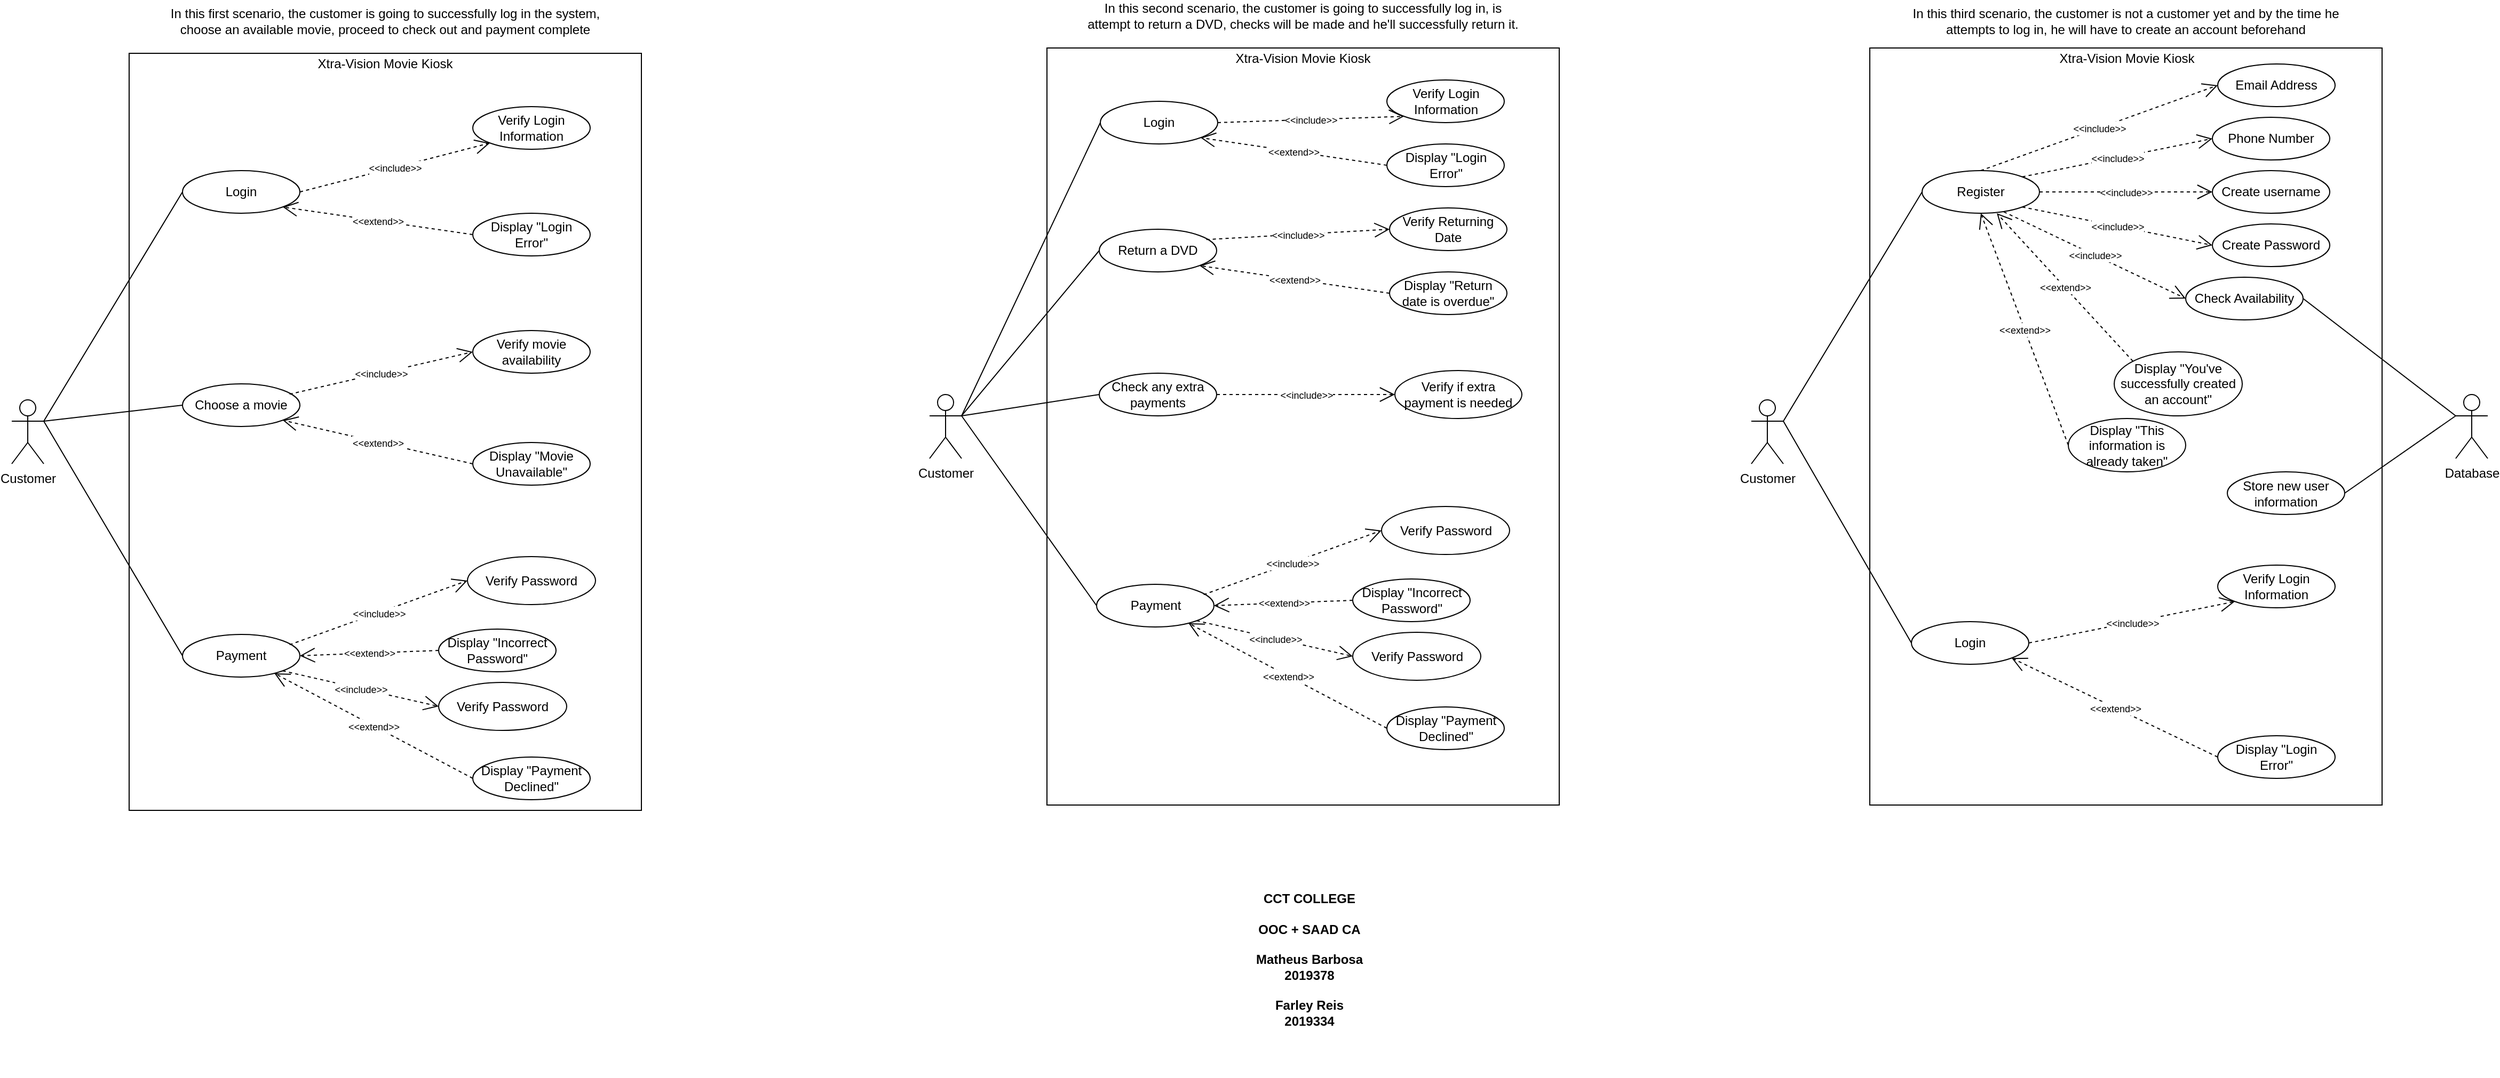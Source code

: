 <mxfile version="14.6.6" type="github">
  <diagram id="GSbtZA4g-qq83qLWa8c-" name="Page-1">
    <mxGraphModel dx="2460" dy="1055" grid="1" gridSize="10" guides="1" tooltips="1" connect="1" arrows="1" fold="1" page="1" pageScale="1" pageWidth="827" pageHeight="1169" math="0" shadow="0">
      <root>
        <mxCell id="0" />
        <mxCell id="1" parent="0" />
        <mxCell id="bRFW5w9SixU7F26I9VoL-3" value="Customer" style="shape=umlActor;verticalLabelPosition=bottom;verticalAlign=top;html=1;" parent="1" vertex="1">
          <mxGeometry x="30" y="415" width="30" height="60" as="geometry" />
        </mxCell>
        <mxCell id="bRFW5w9SixU7F26I9VoL-4" value="" style="html=1;" parent="1" vertex="1">
          <mxGeometry x="140" y="90" width="480" height="710" as="geometry" />
        </mxCell>
        <mxCell id="bRFW5w9SixU7F26I9VoL-5" value="Xtra-Vision Movie Kiosk" style="text;html=1;strokeColor=none;fillColor=none;align=center;verticalAlign=middle;whiteSpace=wrap;rounded=0;" parent="1" vertex="1">
          <mxGeometry x="310" y="90" width="140" height="20" as="geometry" />
        </mxCell>
        <mxCell id="bRFW5w9SixU7F26I9VoL-14" value="Login" style="ellipse;whiteSpace=wrap;html=1;" parent="1" vertex="1">
          <mxGeometry x="190" y="200" width="110" height="40" as="geometry" />
        </mxCell>
        <mxCell id="bRFW5w9SixU7F26I9VoL-16" value="" style="endArrow=none;html=1;exitX=1;exitY=0.333;exitDx=0;exitDy=0;exitPerimeter=0;entryX=0;entryY=0.5;entryDx=0;entryDy=0;" parent="1" source="bRFW5w9SixU7F26I9VoL-3" target="bRFW5w9SixU7F26I9VoL-14" edge="1">
          <mxGeometry width="50" height="50" relative="1" as="geometry">
            <mxPoint x="180" y="460" as="sourcePoint" />
            <mxPoint x="230" y="410" as="targetPoint" />
          </mxGeometry>
        </mxCell>
        <mxCell id="bRFW5w9SixU7F26I9VoL-17" value="In this first scenario, the customer is going to successfully log in the system, choose an available movie, proceed to check out and payment complete" style="text;html=1;strokeColor=none;fillColor=none;align=center;verticalAlign=middle;whiteSpace=wrap;rounded=0;" parent="1" vertex="1">
          <mxGeometry x="175" y="50" width="410" height="20" as="geometry" />
        </mxCell>
        <mxCell id="GHbrankDpIzT7OIczr11-1" value="Display &quot;Login Error&quot;" style="ellipse;whiteSpace=wrap;html=1;" parent="1" vertex="1">
          <mxGeometry x="462" y="240" width="110" height="40" as="geometry" />
        </mxCell>
        <mxCell id="GHbrankDpIzT7OIczr11-2" value="Verify Login Information" style="ellipse;whiteSpace=wrap;html=1;" parent="1" vertex="1">
          <mxGeometry x="462" y="140" width="110" height="40" as="geometry" />
        </mxCell>
        <mxCell id="GHbrankDpIzT7OIczr11-3" value="&lt;font style=&quot;font-size: 9px&quot;&gt;&amp;lt;&amp;lt;include&amp;gt;&amp;gt;&lt;/font&gt;" style="endArrow=open;endSize=12;dashed=1;html=1;exitX=1;exitY=0.5;exitDx=0;exitDy=0;entryX=0;entryY=1;entryDx=0;entryDy=0;" parent="1" source="bRFW5w9SixU7F26I9VoL-14" target="GHbrankDpIzT7OIczr11-2" edge="1">
          <mxGeometry width="160" relative="1" as="geometry">
            <mxPoint x="320" y="220" as="sourcePoint" />
            <mxPoint x="480" y="219.5" as="targetPoint" />
          </mxGeometry>
        </mxCell>
        <mxCell id="GHbrankDpIzT7OIczr11-6" value="&lt;font style=&quot;font-size: 9px&quot;&gt;&amp;lt;&amp;lt;extend&amp;gt;&amp;gt;&lt;/font&gt;" style="endArrow=open;endSize=12;dashed=1;html=1;exitX=0;exitY=0.5;exitDx=0;exitDy=0;entryX=1;entryY=1;entryDx=0;entryDy=0;" parent="1" source="GHbrankDpIzT7OIczr11-1" target="bRFW5w9SixU7F26I9VoL-14" edge="1">
          <mxGeometry width="160" relative="1" as="geometry">
            <mxPoint x="760" y="370" as="sourcePoint" />
            <mxPoint x="900" y="410" as="targetPoint" />
          </mxGeometry>
        </mxCell>
        <mxCell id="GHbrankDpIzT7OIczr11-7" value="Choose a movie" style="ellipse;whiteSpace=wrap;html=1;" parent="1" vertex="1">
          <mxGeometry x="190" y="400" width="110" height="40" as="geometry" />
        </mxCell>
        <mxCell id="GHbrankDpIzT7OIczr11-8" value="Verify movie&lt;br&gt;availability" style="ellipse;whiteSpace=wrap;html=1;" parent="1" vertex="1">
          <mxGeometry x="462" y="350" width="110" height="40" as="geometry" />
        </mxCell>
        <mxCell id="GHbrankDpIzT7OIczr11-9" value="&lt;font style=&quot;font-size: 9px&quot;&gt;&amp;lt;&amp;lt;include&amp;gt;&amp;gt;&lt;/font&gt;" style="endArrow=open;endSize=12;dashed=1;html=1;exitX=0.912;exitY=0.242;exitDx=0;exitDy=0;entryX=0;entryY=0.5;entryDx=0;entryDy=0;exitPerimeter=0;" parent="1" source="GHbrankDpIzT7OIczr11-7" target="GHbrankDpIzT7OIczr11-8" edge="1">
          <mxGeometry width="160" relative="1" as="geometry">
            <mxPoint x="310.0" y="445.74" as="sourcePoint" />
            <mxPoint x="446.425" y="399.996" as="targetPoint" />
          </mxGeometry>
        </mxCell>
        <mxCell id="GHbrankDpIzT7OIczr11-10" value="Display &quot;Movie Unavailable&quot;" style="ellipse;whiteSpace=wrap;html=1;" parent="1" vertex="1">
          <mxGeometry x="462" y="455" width="110" height="40" as="geometry" />
        </mxCell>
        <mxCell id="GHbrankDpIzT7OIczr11-11" value="&lt;font style=&quot;font-size: 9px&quot;&gt;&amp;lt;&amp;lt;extend&amp;gt;&amp;gt;&lt;/font&gt;" style="endArrow=open;endSize=12;dashed=1;html=1;exitX=0;exitY=0.5;exitDx=0;exitDy=0;entryX=1;entryY=1;entryDx=0;entryDy=0;" parent="1" source="GHbrankDpIzT7OIczr11-10" target="GHbrankDpIzT7OIczr11-7" edge="1">
          <mxGeometry width="160" relative="1" as="geometry">
            <mxPoint x="413.11" y="477.93" as="sourcePoint" />
            <mxPoint x="277.001" y="452.072" as="targetPoint" />
          </mxGeometry>
        </mxCell>
        <mxCell id="GHbrankDpIzT7OIczr11-14" value="" style="endArrow=none;html=1;exitX=1;exitY=0.333;exitDx=0;exitDy=0;exitPerimeter=0;entryX=0;entryY=0.5;entryDx=0;entryDy=0;" parent="1" source="bRFW5w9SixU7F26I9VoL-3" target="GHbrankDpIzT7OIczr11-7" edge="1">
          <mxGeometry width="50" height="50" relative="1" as="geometry">
            <mxPoint x="370" y="320" as="sourcePoint" />
            <mxPoint x="420" y="270" as="targetPoint" />
          </mxGeometry>
        </mxCell>
        <mxCell id="GHbrankDpIzT7OIczr11-16" value="&lt;b&gt;CCT COLLEGE&lt;/b&gt;&lt;br&gt;&lt;br&gt;&lt;b&gt;OOC + SAAD CA&lt;/b&gt;&lt;br&gt;&lt;br&gt;&lt;b&gt;Matheus Barbosa 2019378&lt;/b&gt;&lt;br&gt;&lt;br&gt;&lt;b&gt;Farley Reis &lt;br&gt;2019334&lt;/b&gt;" style="text;html=1;strokeColor=none;fillColor=none;align=center;verticalAlign=middle;whiteSpace=wrap;rounded=0;" parent="1" vertex="1">
          <mxGeometry x="1171" y="830" width="150" height="220" as="geometry" />
        </mxCell>
        <mxCell id="GHbrankDpIzT7OIczr11-17" value="Payment" style="ellipse;whiteSpace=wrap;html=1;" parent="1" vertex="1">
          <mxGeometry x="190" y="635" width="110" height="40" as="geometry" />
        </mxCell>
        <mxCell id="GHbrankDpIzT7OIczr11-18" value="Verify Password" style="ellipse;whiteSpace=wrap;html=1;" parent="1" vertex="1">
          <mxGeometry x="457" y="562" width="120" height="45" as="geometry" />
        </mxCell>
        <mxCell id="GHbrankDpIzT7OIczr11-19" value="&lt;font style=&quot;font-size: 9px&quot;&gt;&amp;lt;&amp;lt;include&amp;gt;&amp;gt;&lt;/font&gt;" style="endArrow=open;endSize=12;dashed=1;html=1;exitX=0.912;exitY=0.242;exitDx=0;exitDy=0;entryX=0;entryY=0.5;entryDx=0;entryDy=0;exitPerimeter=0;" parent="1" source="GHbrankDpIzT7OIczr11-17" target="GHbrankDpIzT7OIczr11-18" edge="1">
          <mxGeometry width="160" relative="1" as="geometry">
            <mxPoint x="310.0" y="680.74" as="sourcePoint" />
            <mxPoint x="446.425" y="634.996" as="targetPoint" />
          </mxGeometry>
        </mxCell>
        <mxCell id="GHbrankDpIzT7OIczr11-20" value="Display &quot;Payment Declined&quot;" style="ellipse;whiteSpace=wrap;html=1;" parent="1" vertex="1">
          <mxGeometry x="462" y="750" width="110" height="40" as="geometry" />
        </mxCell>
        <mxCell id="GHbrankDpIzT7OIczr11-21" value="&lt;font style=&quot;font-size: 9px&quot;&gt;&amp;lt;&amp;lt;extend&amp;gt;&amp;gt;&lt;/font&gt;" style="endArrow=open;endSize=12;dashed=1;html=1;exitX=0;exitY=0.5;exitDx=0;exitDy=0;" parent="1" source="GHbrankDpIzT7OIczr11-20" target="GHbrankDpIzT7OIczr11-17" edge="1">
          <mxGeometry width="160" relative="1" as="geometry">
            <mxPoint x="413.11" y="712.93" as="sourcePoint" />
            <mxPoint x="277.001" y="687.072" as="targetPoint" />
          </mxGeometry>
        </mxCell>
        <mxCell id="GHbrankDpIzT7OIczr11-22" value="Verify Password" style="ellipse;whiteSpace=wrap;html=1;" parent="1" vertex="1">
          <mxGeometry x="430" y="680" width="120" height="45" as="geometry" />
        </mxCell>
        <mxCell id="GHbrankDpIzT7OIczr11-23" value="Display &quot;Incorrect&lt;br&gt;Password&quot;" style="ellipse;whiteSpace=wrap;html=1;" parent="1" vertex="1">
          <mxGeometry x="430" y="630" width="110" height="40" as="geometry" />
        </mxCell>
        <mxCell id="GHbrankDpIzT7OIczr11-25" value="&lt;font style=&quot;font-size: 9px&quot;&gt;&amp;lt;&amp;lt;extend&amp;gt;&amp;gt;&lt;/font&gt;" style="endArrow=open;endSize=12;dashed=1;html=1;exitX=0;exitY=0.5;exitDx=0;exitDy=0;entryX=1;entryY=0.5;entryDx=0;entryDy=0;" parent="1" source="GHbrankDpIzT7OIczr11-23" target="GHbrankDpIzT7OIczr11-17" edge="1">
          <mxGeometry width="160" relative="1" as="geometry">
            <mxPoint x="406.11" y="735" as="sourcePoint" />
            <mxPoint x="320.001" y="644.142" as="targetPoint" />
          </mxGeometry>
        </mxCell>
        <mxCell id="GHbrankDpIzT7OIczr11-26" value="&lt;font style=&quot;font-size: 9px&quot;&gt;&amp;lt;&amp;lt;include&amp;gt;&amp;gt;&lt;/font&gt;" style="endArrow=open;endSize=12;dashed=1;html=1;entryX=0;entryY=0.5;entryDx=0;entryDy=0;exitX=1;exitY=1;exitDx=0;exitDy=0;" parent="1" source="GHbrankDpIzT7OIczr11-17" target="GHbrankDpIzT7OIczr11-22" edge="1">
          <mxGeometry width="160" relative="1" as="geometry">
            <mxPoint x="280" y="585" as="sourcePoint" />
            <mxPoint x="441.68" y="545" as="targetPoint" />
          </mxGeometry>
        </mxCell>
        <mxCell id="GHbrankDpIzT7OIczr11-29" value="" style="endArrow=none;html=1;exitX=1;exitY=0.333;exitDx=0;exitDy=0;exitPerimeter=0;entryX=0;entryY=0.5;entryDx=0;entryDy=0;" parent="1" source="bRFW5w9SixU7F26I9VoL-3" target="GHbrankDpIzT7OIczr11-17" edge="1">
          <mxGeometry width="50" height="50" relative="1" as="geometry">
            <mxPoint x="430" y="520" as="sourcePoint" />
            <mxPoint x="480" y="470" as="targetPoint" />
          </mxGeometry>
        </mxCell>
        <mxCell id="GHbrankDpIzT7OIczr11-30" value="Customer" style="shape=umlActor;verticalLabelPosition=bottom;verticalAlign=top;html=1;" parent="1" vertex="1">
          <mxGeometry x="890" y="410" width="30" height="60" as="geometry" />
        </mxCell>
        <mxCell id="GHbrankDpIzT7OIczr11-31" value="" style="html=1;" parent="1" vertex="1">
          <mxGeometry x="1000" y="85" width="480" height="710" as="geometry" />
        </mxCell>
        <mxCell id="GHbrankDpIzT7OIczr11-32" value="Xtra-Vision Movie Kiosk" style="text;html=1;strokeColor=none;fillColor=none;align=center;verticalAlign=middle;whiteSpace=wrap;rounded=0;" parent="1" vertex="1">
          <mxGeometry x="1170" y="85" width="140" height="20" as="geometry" />
        </mxCell>
        <mxCell id="GHbrankDpIzT7OIczr11-33" value="Login" style="ellipse;whiteSpace=wrap;html=1;" parent="1" vertex="1">
          <mxGeometry x="1050" y="135" width="110" height="40" as="geometry" />
        </mxCell>
        <mxCell id="GHbrankDpIzT7OIczr11-34" value="" style="endArrow=none;html=1;exitX=1;exitY=0.333;exitDx=0;exitDy=0;exitPerimeter=0;entryX=0;entryY=0.5;entryDx=0;entryDy=0;" parent="1" source="GHbrankDpIzT7OIczr11-30" target="GHbrankDpIzT7OIczr11-33" edge="1">
          <mxGeometry width="50" height="50" relative="1" as="geometry">
            <mxPoint x="1040" y="455" as="sourcePoint" />
            <mxPoint x="1090" y="405" as="targetPoint" />
          </mxGeometry>
        </mxCell>
        <mxCell id="GHbrankDpIzT7OIczr11-35" value="In this second scenario, the customer is going to successfully log in, is attempt to return a DVD, checks will be made and he&#39;ll successfully return it." style="text;html=1;strokeColor=none;fillColor=none;align=center;verticalAlign=middle;whiteSpace=wrap;rounded=0;" parent="1" vertex="1">
          <mxGeometry x="1035" y="45" width="410" height="20" as="geometry" />
        </mxCell>
        <mxCell id="GHbrankDpIzT7OIczr11-36" value="Display &quot;Login Error&quot;" style="ellipse;whiteSpace=wrap;html=1;" parent="1" vertex="1">
          <mxGeometry x="1318.5" y="175" width="110" height="40" as="geometry" />
        </mxCell>
        <mxCell id="GHbrankDpIzT7OIczr11-37" value="Verify Login Information" style="ellipse;whiteSpace=wrap;html=1;" parent="1" vertex="1">
          <mxGeometry x="1318.5" y="115" width="110" height="40" as="geometry" />
        </mxCell>
        <mxCell id="GHbrankDpIzT7OIczr11-38" value="&lt;font style=&quot;font-size: 9px&quot;&gt;&amp;lt;&amp;lt;include&amp;gt;&amp;gt;&lt;/font&gt;" style="endArrow=open;endSize=12;dashed=1;html=1;exitX=1;exitY=0.5;exitDx=0;exitDy=0;entryX=0;entryY=1;entryDx=0;entryDy=0;" parent="1" source="GHbrankDpIzT7OIczr11-33" target="GHbrankDpIzT7OIczr11-37" edge="1">
          <mxGeometry width="160" relative="1" as="geometry">
            <mxPoint x="1180" y="215" as="sourcePoint" />
            <mxPoint x="1340" y="214.5" as="targetPoint" />
          </mxGeometry>
        </mxCell>
        <mxCell id="GHbrankDpIzT7OIczr11-39" value="&lt;font style=&quot;font-size: 9px&quot;&gt;&amp;lt;&amp;lt;extend&amp;gt;&amp;gt;&lt;/font&gt;" style="endArrow=open;endSize=12;dashed=1;html=1;exitX=0;exitY=0.5;exitDx=0;exitDy=0;entryX=1;entryY=1;entryDx=0;entryDy=0;" parent="1" source="GHbrankDpIzT7OIczr11-36" target="GHbrankDpIzT7OIczr11-33" edge="1">
          <mxGeometry width="160" relative="1" as="geometry">
            <mxPoint x="1620" y="365" as="sourcePoint" />
            <mxPoint x="1760" y="405" as="targetPoint" />
          </mxGeometry>
        </mxCell>
        <mxCell id="GHbrankDpIzT7OIczr11-40" value="Return a DVD" style="ellipse;whiteSpace=wrap;html=1;" parent="1" vertex="1">
          <mxGeometry x="1049" y="255" width="110" height="40" as="geometry" />
        </mxCell>
        <mxCell id="GHbrankDpIzT7OIczr11-41" value="Verify Returning Date" style="ellipse;whiteSpace=wrap;html=1;" parent="1" vertex="1">
          <mxGeometry x="1321" y="235" width="110" height="40" as="geometry" />
        </mxCell>
        <mxCell id="GHbrankDpIzT7OIczr11-42" value="&lt;font style=&quot;font-size: 9px&quot;&gt;&amp;lt;&amp;lt;include&amp;gt;&amp;gt;&lt;/font&gt;" style="endArrow=open;endSize=12;dashed=1;html=1;exitX=0.912;exitY=0.242;exitDx=0;exitDy=0;entryX=0;entryY=0.5;entryDx=0;entryDy=0;exitPerimeter=0;" parent="1" source="GHbrankDpIzT7OIczr11-40" target="GHbrankDpIzT7OIczr11-41" edge="1">
          <mxGeometry width="160" relative="1" as="geometry">
            <mxPoint x="1169.0" y="470.74" as="sourcePoint" />
            <mxPoint x="1305.425" y="424.996" as="targetPoint" />
          </mxGeometry>
        </mxCell>
        <mxCell id="GHbrankDpIzT7OIczr11-43" value="Display &quot;Return date is overdue&quot;" style="ellipse;whiteSpace=wrap;html=1;" parent="1" vertex="1">
          <mxGeometry x="1321" y="295" width="110" height="40" as="geometry" />
        </mxCell>
        <mxCell id="GHbrankDpIzT7OIczr11-44" value="&lt;font style=&quot;font-size: 9px&quot;&gt;&amp;lt;&amp;lt;extend&amp;gt;&amp;gt;&lt;/font&gt;" style="endArrow=open;endSize=12;dashed=1;html=1;exitX=0;exitY=0.5;exitDx=0;exitDy=0;entryX=1;entryY=1;entryDx=0;entryDy=0;" parent="1" source="GHbrankDpIzT7OIczr11-43" target="GHbrankDpIzT7OIczr11-40" edge="1">
          <mxGeometry width="160" relative="1" as="geometry">
            <mxPoint x="1272.11" y="502.93" as="sourcePoint" />
            <mxPoint x="1136.001" y="477.072" as="targetPoint" />
          </mxGeometry>
        </mxCell>
        <mxCell id="GHbrankDpIzT7OIczr11-45" value="" style="endArrow=none;html=1;exitX=1;exitY=0.333;exitDx=0;exitDy=0;exitPerimeter=0;entryX=0;entryY=0.5;entryDx=0;entryDy=0;" parent="1" source="GHbrankDpIzT7OIczr11-30" target="GHbrankDpIzT7OIczr11-40" edge="1">
          <mxGeometry width="50" height="50" relative="1" as="geometry">
            <mxPoint x="1230" y="315" as="sourcePoint" />
            <mxPoint x="1280" y="265" as="targetPoint" />
          </mxGeometry>
        </mxCell>
        <mxCell id="GHbrankDpIzT7OIczr11-46" value="Payment" style="ellipse;whiteSpace=wrap;html=1;" parent="1" vertex="1">
          <mxGeometry x="1046.5" y="588" width="110" height="40" as="geometry" />
        </mxCell>
        <mxCell id="GHbrankDpIzT7OIczr11-47" value="Verify Password" style="ellipse;whiteSpace=wrap;html=1;" parent="1" vertex="1">
          <mxGeometry x="1313.5" y="515" width="120" height="45" as="geometry" />
        </mxCell>
        <mxCell id="GHbrankDpIzT7OIczr11-48" value="&lt;font style=&quot;font-size: 9px&quot;&gt;&amp;lt;&amp;lt;include&amp;gt;&amp;gt;&lt;/font&gt;" style="endArrow=open;endSize=12;dashed=1;html=1;exitX=0.912;exitY=0.242;exitDx=0;exitDy=0;entryX=0;entryY=0.5;entryDx=0;entryDy=0;exitPerimeter=0;" parent="1" source="GHbrankDpIzT7OIczr11-46" target="GHbrankDpIzT7OIczr11-47" edge="1">
          <mxGeometry width="160" relative="1" as="geometry">
            <mxPoint x="1166.5" y="633.74" as="sourcePoint" />
            <mxPoint x="1302.925" y="587.996" as="targetPoint" />
          </mxGeometry>
        </mxCell>
        <mxCell id="GHbrankDpIzT7OIczr11-49" value="Display &quot;Payment Declined&quot;" style="ellipse;whiteSpace=wrap;html=1;" parent="1" vertex="1">
          <mxGeometry x="1318.5" y="703" width="110" height="40" as="geometry" />
        </mxCell>
        <mxCell id="GHbrankDpIzT7OIczr11-50" value="&lt;font style=&quot;font-size: 9px&quot;&gt;&amp;lt;&amp;lt;extend&amp;gt;&amp;gt;&lt;/font&gt;" style="endArrow=open;endSize=12;dashed=1;html=1;exitX=0;exitY=0.5;exitDx=0;exitDy=0;" parent="1" source="GHbrankDpIzT7OIczr11-49" target="GHbrankDpIzT7OIczr11-46" edge="1">
          <mxGeometry width="160" relative="1" as="geometry">
            <mxPoint x="1269.61" y="665.93" as="sourcePoint" />
            <mxPoint x="1133.501" y="640.072" as="targetPoint" />
          </mxGeometry>
        </mxCell>
        <mxCell id="GHbrankDpIzT7OIczr11-51" value="Verify Password" style="ellipse;whiteSpace=wrap;html=1;" parent="1" vertex="1">
          <mxGeometry x="1286.5" y="633" width="120" height="45" as="geometry" />
        </mxCell>
        <mxCell id="GHbrankDpIzT7OIczr11-52" value="Display &quot;Incorrect&lt;br&gt;Password&quot;" style="ellipse;whiteSpace=wrap;html=1;" parent="1" vertex="1">
          <mxGeometry x="1286.5" y="583" width="110" height="40" as="geometry" />
        </mxCell>
        <mxCell id="GHbrankDpIzT7OIczr11-53" value="&lt;font style=&quot;font-size: 9px&quot;&gt;&amp;lt;&amp;lt;extend&amp;gt;&amp;gt;&lt;/font&gt;" style="endArrow=open;endSize=12;dashed=1;html=1;exitX=0;exitY=0.5;exitDx=0;exitDy=0;entryX=1;entryY=0.5;entryDx=0;entryDy=0;" parent="1" source="GHbrankDpIzT7OIczr11-52" target="GHbrankDpIzT7OIczr11-46" edge="1">
          <mxGeometry width="160" relative="1" as="geometry">
            <mxPoint x="1262.61" y="688" as="sourcePoint" />
            <mxPoint x="1176.501" y="597.142" as="targetPoint" />
          </mxGeometry>
        </mxCell>
        <mxCell id="GHbrankDpIzT7OIczr11-54" value="&lt;font style=&quot;font-size: 9px&quot;&gt;&amp;lt;&amp;lt;include&amp;gt;&amp;gt;&lt;/font&gt;" style="endArrow=open;endSize=12;dashed=1;html=1;entryX=0;entryY=0.5;entryDx=0;entryDy=0;exitX=1;exitY=1;exitDx=0;exitDy=0;" parent="1" source="GHbrankDpIzT7OIczr11-46" target="GHbrankDpIzT7OIczr11-51" edge="1">
          <mxGeometry width="160" relative="1" as="geometry">
            <mxPoint x="1136.5" y="538" as="sourcePoint" />
            <mxPoint x="1298.18" y="498" as="targetPoint" />
          </mxGeometry>
        </mxCell>
        <mxCell id="GHbrankDpIzT7OIczr11-55" value="" style="endArrow=none;html=1;exitX=1;exitY=0.333;exitDx=0;exitDy=0;exitPerimeter=0;entryX=0;entryY=0.5;entryDx=0;entryDy=0;" parent="1" source="GHbrankDpIzT7OIczr11-30" target="GHbrankDpIzT7OIczr11-46" edge="1">
          <mxGeometry width="50" height="50" relative="1" as="geometry">
            <mxPoint x="1290" y="515" as="sourcePoint" />
            <mxPoint x="1340" y="465" as="targetPoint" />
          </mxGeometry>
        </mxCell>
        <mxCell id="GHbrankDpIzT7OIczr11-56" value="Check any extra payments" style="ellipse;whiteSpace=wrap;html=1;" parent="1" vertex="1">
          <mxGeometry x="1049" y="390" width="110" height="40" as="geometry" />
        </mxCell>
        <mxCell id="GHbrankDpIzT7OIczr11-57" value="Verify if extra payment is needed" style="ellipse;whiteSpace=wrap;html=1;" parent="1" vertex="1">
          <mxGeometry x="1326" y="387.5" width="119" height="45" as="geometry" />
        </mxCell>
        <mxCell id="GHbrankDpIzT7OIczr11-58" value="&lt;font style=&quot;font-size: 9px&quot;&gt;&amp;lt;&amp;lt;include&amp;gt;&amp;gt;&lt;/font&gt;" style="endArrow=open;endSize=12;dashed=1;html=1;exitX=1;exitY=0.5;exitDx=0;exitDy=0;entryX=0;entryY=0.5;entryDx=0;entryDy=0;" parent="1" source="GHbrankDpIzT7OIczr11-56" target="GHbrankDpIzT7OIczr11-57" edge="1">
          <mxGeometry width="160" relative="1" as="geometry">
            <mxPoint x="1169.0" y="605.74" as="sourcePoint" />
            <mxPoint x="1305.425" y="559.996" as="targetPoint" />
          </mxGeometry>
        </mxCell>
        <mxCell id="GHbrankDpIzT7OIczr11-61" value="" style="endArrow=none;html=1;exitX=1;exitY=0.333;exitDx=0;exitDy=0;exitPerimeter=0;entryX=0;entryY=0.5;entryDx=0;entryDy=0;" parent="1" source="GHbrankDpIzT7OIczr11-30" target="GHbrankDpIzT7OIczr11-56" edge="1">
          <mxGeometry width="50" height="50" relative="1" as="geometry">
            <mxPoint x="1090" y="365" as="sourcePoint" />
            <mxPoint x="1140" y="315" as="targetPoint" />
          </mxGeometry>
        </mxCell>
        <mxCell id="80plkbEVIT3RRqopRUQe-1" value="Customer" style="shape=umlActor;verticalLabelPosition=bottom;verticalAlign=top;html=1;" vertex="1" parent="1">
          <mxGeometry x="1660" y="415" width="30" height="60" as="geometry" />
        </mxCell>
        <mxCell id="80plkbEVIT3RRqopRUQe-2" value="" style="html=1;" vertex="1" parent="1">
          <mxGeometry x="1771" y="85" width="480" height="710" as="geometry" />
        </mxCell>
        <mxCell id="80plkbEVIT3RRqopRUQe-3" value="Xtra-Vision Movie Kiosk" style="text;html=1;strokeColor=none;fillColor=none;align=center;verticalAlign=middle;whiteSpace=wrap;rounded=0;" vertex="1" parent="1">
          <mxGeometry x="1942" y="85" width="140" height="20" as="geometry" />
        </mxCell>
        <mxCell id="80plkbEVIT3RRqopRUQe-4" value="Register" style="ellipse;whiteSpace=wrap;html=1;" vertex="1" parent="1">
          <mxGeometry x="1820" y="200" width="110" height="40" as="geometry" />
        </mxCell>
        <mxCell id="80plkbEVIT3RRqopRUQe-5" value="" style="endArrow=none;html=1;exitX=1;exitY=0.333;exitDx=0;exitDy=0;exitPerimeter=0;entryX=0;entryY=0.5;entryDx=0;entryDy=0;" edge="1" parent="1" source="80plkbEVIT3RRqopRUQe-1" target="80plkbEVIT3RRqopRUQe-4">
          <mxGeometry width="50" height="50" relative="1" as="geometry">
            <mxPoint x="1810" y="460" as="sourcePoint" />
            <mxPoint x="1860" y="410" as="targetPoint" />
          </mxGeometry>
        </mxCell>
        <mxCell id="80plkbEVIT3RRqopRUQe-6" value="In this third scenario, the customer is not a customer yet and by the time he attempts to log in, he will have to create an account beforehand" style="text;html=1;strokeColor=none;fillColor=none;align=center;verticalAlign=middle;whiteSpace=wrap;rounded=0;" vertex="1" parent="1">
          <mxGeometry x="1806" y="50" width="410" height="20" as="geometry" />
        </mxCell>
        <mxCell id="80plkbEVIT3RRqopRUQe-7" value="Display &quot;This information is already taken&quot;" style="ellipse;whiteSpace=wrap;html=1;" vertex="1" parent="1">
          <mxGeometry x="1957" y="432.5" width="110" height="50" as="geometry" />
        </mxCell>
        <mxCell id="80plkbEVIT3RRqopRUQe-8" value="Email Address" style="ellipse;whiteSpace=wrap;html=1;" vertex="1" parent="1">
          <mxGeometry x="2097" y="100" width="110" height="40" as="geometry" />
        </mxCell>
        <mxCell id="80plkbEVIT3RRqopRUQe-10" value="&lt;font style=&quot;font-size: 9px&quot;&gt;&amp;lt;&amp;lt;extend&amp;gt;&amp;gt;&lt;/font&gt;" style="endArrow=open;endSize=12;dashed=1;html=1;exitX=0;exitY=0.5;exitDx=0;exitDy=0;entryX=0.5;entryY=1;entryDx=0;entryDy=0;" edge="1" parent="1" source="80plkbEVIT3RRqopRUQe-7" target="80plkbEVIT3RRqopRUQe-4">
          <mxGeometry width="160" relative="1" as="geometry">
            <mxPoint x="2390" y="370" as="sourcePoint" />
            <mxPoint x="2530" y="410" as="targetPoint" />
          </mxGeometry>
        </mxCell>
        <mxCell id="80plkbEVIT3RRqopRUQe-26" value="" style="endArrow=none;html=1;exitX=1;exitY=0.333;exitDx=0;exitDy=0;exitPerimeter=0;entryX=0;entryY=0.5;entryDx=0;entryDy=0;" edge="1" parent="1" source="80plkbEVIT3RRqopRUQe-1" target="80plkbEVIT3RRqopRUQe-41">
          <mxGeometry width="50" height="50" relative="1" as="geometry">
            <mxPoint x="2060" y="520" as="sourcePoint" />
            <mxPoint x="1820.0" y="655" as="targetPoint" />
          </mxGeometry>
        </mxCell>
        <mxCell id="80plkbEVIT3RRqopRUQe-27" value="Database" style="shape=umlActor;verticalLabelPosition=bottom;verticalAlign=top;html=1;" vertex="1" parent="1">
          <mxGeometry x="2320" y="410" width="30" height="60" as="geometry" />
        </mxCell>
        <mxCell id="80plkbEVIT3RRqopRUQe-30" value="&lt;font style=&quot;font-size: 9px&quot;&gt;&amp;lt;&amp;lt;include&amp;gt;&amp;gt;&lt;/font&gt;" style="endArrow=open;endSize=12;dashed=1;html=1;exitX=1;exitY=0;exitDx=0;exitDy=0;entryX=0;entryY=0.5;entryDx=0;entryDy=0;" edge="1" parent="1" source="80plkbEVIT3RRqopRUQe-4" target="80plkbEVIT3RRqopRUQe-32">
          <mxGeometry width="160" relative="1" as="geometry">
            <mxPoint x="1930" y="220.86" as="sourcePoint" />
            <mxPoint x="2113.109" y="155.002" as="targetPoint" />
          </mxGeometry>
        </mxCell>
        <mxCell id="80plkbEVIT3RRqopRUQe-31" value="&lt;font style=&quot;font-size: 9px&quot;&gt;&amp;lt;&amp;lt;include&amp;gt;&amp;gt;&lt;/font&gt;" style="endArrow=open;endSize=12;dashed=1;html=1;exitX=0.5;exitY=0;exitDx=0;exitDy=0;entryX=0;entryY=0.5;entryDx=0;entryDy=0;" edge="1" parent="1" source="80plkbEVIT3RRqopRUQe-4" target="80plkbEVIT3RRqopRUQe-8">
          <mxGeometry width="160" relative="1" as="geometry">
            <mxPoint x="1930" y="220.86" as="sourcePoint" />
            <mxPoint x="2113.109" y="155.002" as="targetPoint" />
          </mxGeometry>
        </mxCell>
        <mxCell id="80plkbEVIT3RRqopRUQe-32" value="Phone Number" style="ellipse;whiteSpace=wrap;html=1;" vertex="1" parent="1">
          <mxGeometry x="2092" y="150" width="110" height="40" as="geometry" />
        </mxCell>
        <mxCell id="80plkbEVIT3RRqopRUQe-34" value="Create username" style="ellipse;whiteSpace=wrap;html=1;" vertex="1" parent="1">
          <mxGeometry x="2092" y="200" width="110" height="40" as="geometry" />
        </mxCell>
        <mxCell id="80plkbEVIT3RRqopRUQe-35" value="&lt;font style=&quot;font-size: 9px&quot;&gt;&amp;lt;&amp;lt;include&amp;gt;&amp;gt;&lt;/font&gt;" style="endArrow=open;endSize=12;dashed=1;html=1;exitX=1;exitY=0.5;exitDx=0;exitDy=0;entryX=0;entryY=0.5;entryDx=0;entryDy=0;" edge="1" parent="1" source="80plkbEVIT3RRqopRUQe-4" target="80plkbEVIT3RRqopRUQe-34">
          <mxGeometry width="160" relative="1" as="geometry">
            <mxPoint x="1940" y="230.86" as="sourcePoint" />
            <mxPoint x="2102" y="180" as="targetPoint" />
          </mxGeometry>
        </mxCell>
        <mxCell id="80plkbEVIT3RRqopRUQe-36" value="Create Password" style="ellipse;whiteSpace=wrap;html=1;" vertex="1" parent="1">
          <mxGeometry x="2092" y="250" width="110" height="40" as="geometry" />
        </mxCell>
        <mxCell id="80plkbEVIT3RRqopRUQe-37" value="&lt;font style=&quot;font-size: 9px&quot;&gt;&amp;lt;&amp;lt;include&amp;gt;&amp;gt;&lt;/font&gt;" style="endArrow=open;endSize=12;dashed=1;html=1;exitX=1;exitY=1;exitDx=0;exitDy=0;entryX=0;entryY=0.5;entryDx=0;entryDy=0;" edge="1" parent="1" source="80plkbEVIT3RRqopRUQe-4" target="80plkbEVIT3RRqopRUQe-36">
          <mxGeometry width="160" relative="1" as="geometry">
            <mxPoint x="1940" y="230" as="sourcePoint" />
            <mxPoint x="2102" y="230" as="targetPoint" />
          </mxGeometry>
        </mxCell>
        <mxCell id="80plkbEVIT3RRqopRUQe-38" value="Check Availability" style="ellipse;whiteSpace=wrap;html=1;" vertex="1" parent="1">
          <mxGeometry x="2067" y="300" width="110" height="40" as="geometry" />
        </mxCell>
        <mxCell id="80plkbEVIT3RRqopRUQe-39" value="&lt;font style=&quot;font-size: 9px&quot;&gt;&amp;lt;&amp;lt;include&amp;gt;&amp;gt;&lt;/font&gt;" style="endArrow=open;endSize=12;dashed=1;html=1;exitX=0.696;exitY=0.966;exitDx=0;exitDy=0;entryX=0;entryY=0.5;entryDx=0;entryDy=0;exitPerimeter=0;" edge="1" parent="1" source="80plkbEVIT3RRqopRUQe-4" target="80plkbEVIT3RRqopRUQe-38">
          <mxGeometry width="160" relative="1" as="geometry">
            <mxPoint x="1923.891" y="244.142" as="sourcePoint" />
            <mxPoint x="2102" y="280" as="targetPoint" />
          </mxGeometry>
        </mxCell>
        <mxCell id="80plkbEVIT3RRqopRUQe-40" value="" style="endArrow=none;html=1;exitX=1;exitY=0.5;exitDx=0;exitDy=0;entryX=0;entryY=0.333;entryDx=0;entryDy=0;entryPerimeter=0;" edge="1" parent="1" source="80plkbEVIT3RRqopRUQe-38" target="80plkbEVIT3RRqopRUQe-27">
          <mxGeometry width="50" height="50" relative="1" as="geometry">
            <mxPoint x="2080" y="310" as="sourcePoint" />
            <mxPoint x="2130" y="260" as="targetPoint" />
          </mxGeometry>
        </mxCell>
        <mxCell id="80plkbEVIT3RRqopRUQe-41" value="Login" style="ellipse;whiteSpace=wrap;html=1;" vertex="1" parent="1">
          <mxGeometry x="1810" y="623" width="110" height="40" as="geometry" />
        </mxCell>
        <mxCell id="80plkbEVIT3RRqopRUQe-42" value="Display &quot;Login Error&quot;" style="ellipse;whiteSpace=wrap;html=1;" vertex="1" parent="1">
          <mxGeometry x="2097" y="730" width="110" height="40" as="geometry" />
        </mxCell>
        <mxCell id="80plkbEVIT3RRqopRUQe-43" value="Verify Login Information" style="ellipse;whiteSpace=wrap;html=1;" vertex="1" parent="1">
          <mxGeometry x="2097" y="570" width="110" height="40" as="geometry" />
        </mxCell>
        <mxCell id="80plkbEVIT3RRqopRUQe-44" value="&lt;font style=&quot;font-size: 9px&quot;&gt;&amp;lt;&amp;lt;include&amp;gt;&amp;gt;&lt;/font&gt;" style="endArrow=open;endSize=12;dashed=1;html=1;exitX=1;exitY=0.5;exitDx=0;exitDy=0;entryX=0;entryY=1;entryDx=0;entryDy=0;" edge="1" parent="1" source="80plkbEVIT3RRqopRUQe-41" target="80plkbEVIT3RRqopRUQe-43">
          <mxGeometry width="160" relative="1" as="geometry">
            <mxPoint x="1953.5" y="650" as="sourcePoint" />
            <mxPoint x="2113.5" y="649.5" as="targetPoint" />
          </mxGeometry>
        </mxCell>
        <mxCell id="80plkbEVIT3RRqopRUQe-45" value="&lt;font style=&quot;font-size: 9px&quot;&gt;&amp;lt;&amp;lt;extend&amp;gt;&amp;gt;&lt;/font&gt;" style="endArrow=open;endSize=12;dashed=1;html=1;exitX=0;exitY=0.5;exitDx=0;exitDy=0;entryX=1;entryY=1;entryDx=0;entryDy=0;" edge="1" parent="1" source="80plkbEVIT3RRqopRUQe-42" target="80plkbEVIT3RRqopRUQe-41">
          <mxGeometry width="160" relative="1" as="geometry">
            <mxPoint x="2393.5" y="800" as="sourcePoint" />
            <mxPoint x="2533.5" y="840" as="targetPoint" />
          </mxGeometry>
        </mxCell>
        <mxCell id="80plkbEVIT3RRqopRUQe-46" value="Display &quot;You&#39;ve successfully created an account&quot;" style="ellipse;whiteSpace=wrap;html=1;" vertex="1" parent="1">
          <mxGeometry x="2000" y="370" width="120" height="60" as="geometry" />
        </mxCell>
        <mxCell id="80plkbEVIT3RRqopRUQe-48" value="&lt;font style=&quot;font-size: 9px&quot;&gt;&amp;lt;&amp;lt;extend&amp;gt;&amp;gt;&lt;/font&gt;" style="endArrow=open;endSize=12;dashed=1;html=1;exitX=0;exitY=0;exitDx=0;exitDy=0;" edge="1" parent="1" source="80plkbEVIT3RRqopRUQe-46">
          <mxGeometry width="160" relative="1" as="geometry">
            <mxPoint x="1950.0" y="440" as="sourcePoint" />
            <mxPoint x="1890" y="240" as="targetPoint" />
          </mxGeometry>
        </mxCell>
        <mxCell id="80plkbEVIT3RRqopRUQe-49" value="Store new user information" style="ellipse;whiteSpace=wrap;html=1;" vertex="1" parent="1">
          <mxGeometry x="2106" y="482.5" width="110" height="40" as="geometry" />
        </mxCell>
        <mxCell id="80plkbEVIT3RRqopRUQe-50" value="" style="endArrow=none;html=1;exitX=0;exitY=0.333;exitDx=0;exitDy=0;exitPerimeter=0;entryX=1;entryY=0.5;entryDx=0;entryDy=0;" edge="1" parent="1" source="80plkbEVIT3RRqopRUQe-27" target="80plkbEVIT3RRqopRUQe-49">
          <mxGeometry width="50" height="50" relative="1" as="geometry">
            <mxPoint x="1730" y="340" as="sourcePoint" />
            <mxPoint x="1780" y="290" as="targetPoint" />
          </mxGeometry>
        </mxCell>
      </root>
    </mxGraphModel>
  </diagram>
</mxfile>
